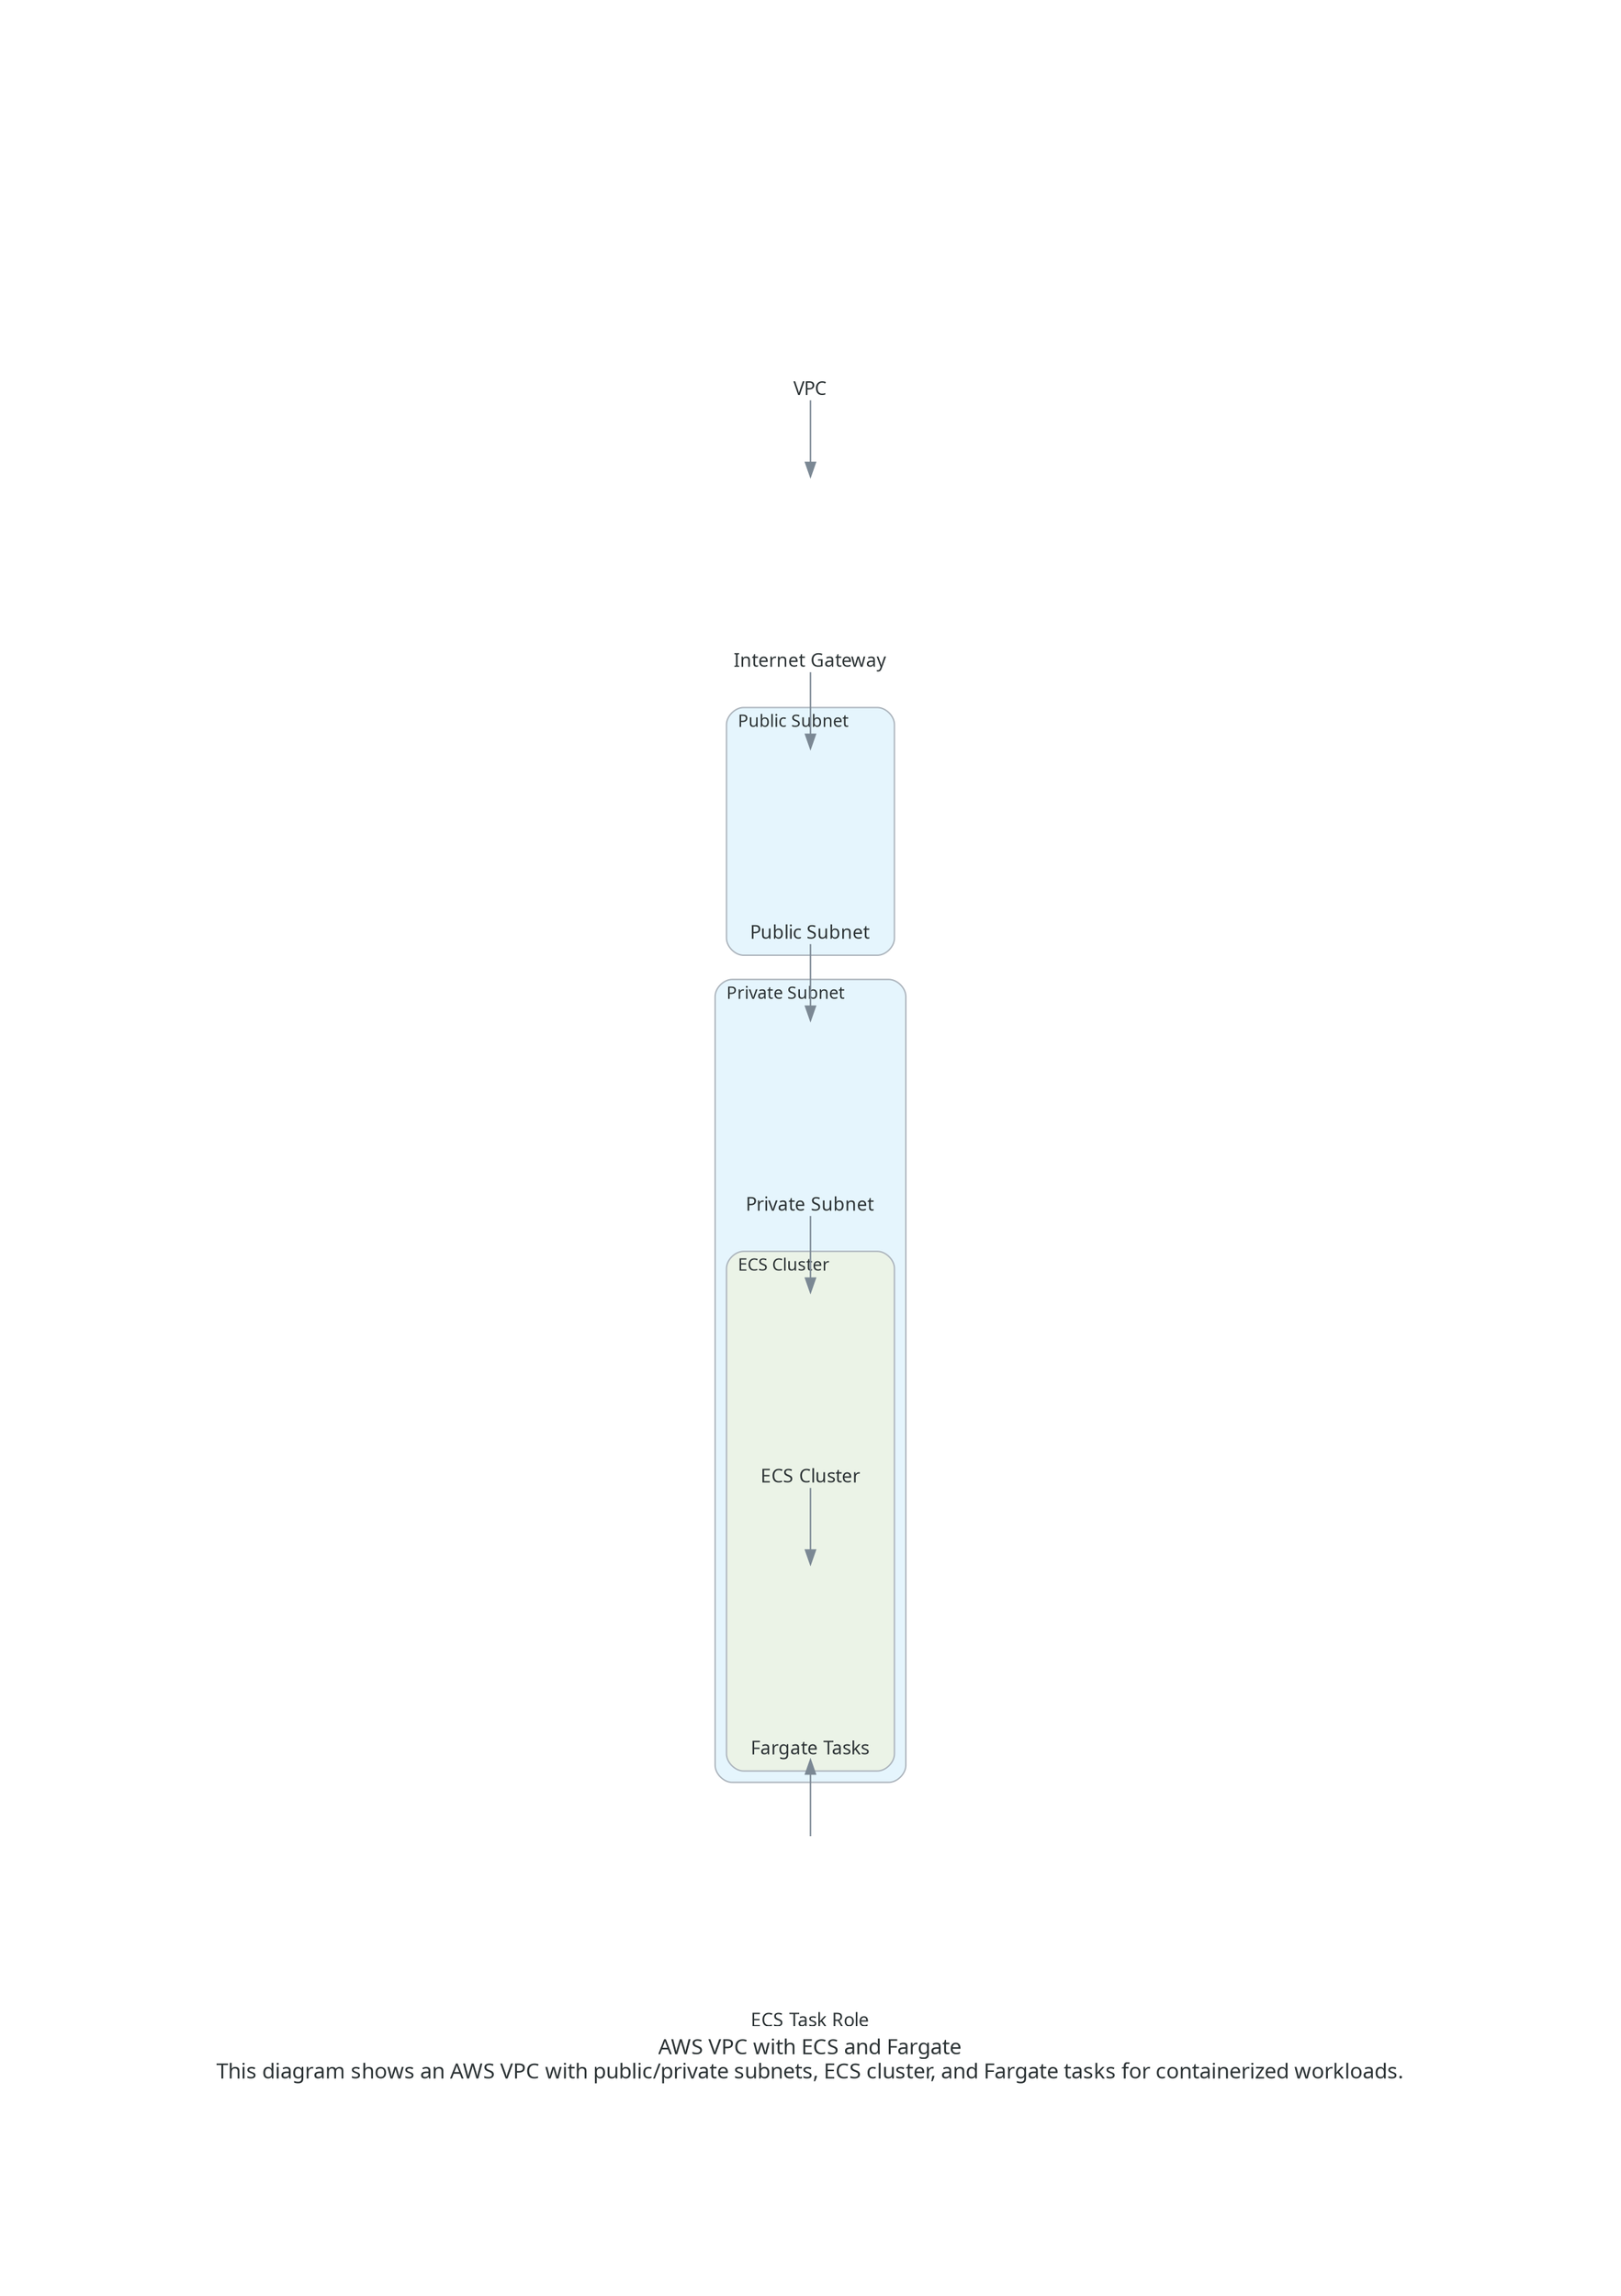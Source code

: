 digraph "AWS VPC with ECS and Fargate
This diagram shows an AWS VPC with public/private subnets, ECS cluster, and Fargate tasks for containerized \
workloads." {
	graph [bb="0,0,828.25,1321.1",
		fontcolor="#2D3436",
		fontname="Sans-Serif",
		fontsize=15,
		label="AWS VPC with ECS and Fargate
This diagram shows an AWS VPC with public/private subnets, ECS cluster, and Fargate tasks for containerized \
workloads.",
		lheight=0.44,
		lp="414.12,19.75",
		lwidth=11.28,
		nodesep=0.60,
		pad=2.0,
		rankdir=TB,
		ranksep=0.75,
		splines=ortho
	];
	node [fixedsize=true,
		fontcolor="#2D3436",
		fontname="Sans-Serif",
		fontsize=13,
		height=1.4,
		imagescale=true,
		label="\N",
		labelloc=b,
		shape=box,
		style=rounded,
		width=1.4
	];
	edge [color="#7B8894"];
	subgraph "cluster_Public Subnet" {
		graph [bb="356.12,794.7,472.12,968.25",
			bgcolor="#E5F5FD",
			fontname="Sans-Serif",
			fontsize=12,
			label="Public Subnet",
			labeljust=l,
			lheight=0.18,
			lp="401.62,957.87",
			lwidth=1.04,
			pencolor="#AEB6BE",
			rankdir=LR,
			shape=box,
			style=rounded
		];
		b85e0af556b145b1a88984f50e6ab102	[height=1.9,
			image="/Users/hamadkhawaja/Developer/diagram-ai/.venv/lib/python3.13/site-packages/resources/aws/network/public-subnet.png",
			label="Public Subnet",
			pos="414.12,871.1",
			shape=none];
	}
	subgraph "cluster_Private Subnet" {
		graph [bb="348.12,214.3,480.12,777.45",
			bgcolor="#E5F5FD",
			fontname="Sans-Serif",
			fontsize=12,
			label="Private Subnet",
			labeljust=l,
			lheight=0.18,
			lp="395.5,767.07",
			lwidth=1.09,
			pencolor="#AEB6BE",
			rankdir=LR,
			shape=box,
			style=rounded
		];
		subgraph "cluster_ECS Cluster" {
			graph [bb="356.12,222.3,472.12,586.65",
				bgcolor="#EBF3E7",
				fontname="Sans-Serif",
				fontsize=12,
				label="ECS Cluster",
				labeljust=l,
				lheight=0.18,
				lp="397.5,576.27",
				lwidth=0.93,
				pencolor="#AEB6BE",
				rankdir=LR,
				shape=box,
				style=rounded
			];
			bca8933cad83409da5228ecbb2bfd2dc	[height=1.9,
				image="/Users/hamadkhawaja/Developer/diagram-ai/.venv/lib/python3.13/site-packages/resources/aws/compute/elastic-container-service.png",
				label="ECS Cluster",
				pos="414.12,489.5",
				shape=none];
			"0b855446f56947dca75ff490ff155668"	[height=1.9,
				image="/Users/hamadkhawaja/Developer/diagram-ai/.venv/lib/python3.13/site-packages/resources/aws/compute/fargate.png",
				label="Fargate Tasks",
				pos="414.12,298.7",
				shape=none];
			bca8933cad83409da5228ecbb2bfd2dc -> "0b855446f56947dca75ff490ff155668"	[dir=forward,
				fontcolor="#2D3436",
				fontname="Sans-Serif",
				fontsize=13,
				pos="e,414.12,366.89 414.12,421.16 414.12,421.16 414.12,378.4 414.12,378.4"];
		}
		acb8b3c0ec104d3d82b0b43b2968d75f	[height=1.9,
			image="/Users/hamadkhawaja/Developer/diagram-ai/.venv/lib/python3.13/site-packages/resources/aws/network/private-subnet.png",
			label="Private Subnet",
			pos="414.12,680.3",
			shape=none];
		acb8b3c0ec104d3d82b0b43b2968d75f -> bca8933cad83409da5228ecbb2bfd2dc	[dir=forward,
			fontcolor="#2D3436",
			fontname="Sans-Serif",
			fontsize=13,
			pos="e,414.12,557.69 414.12,611.96 414.12,611.96 414.12,569.2 414.12,569.2"];
	}
	fc4c1ebd428a4c2498dbeb89afb80991	[height=1.9,
		image="/Users/hamadkhawaja/Developer/diagram-ai/.venv/lib/python3.13/site-packages/resources/aws/network/vpc.png",
		label=VPC,
		pos="414.12,1252.7",
		shape=none];
	d1a0e61066be4af1ad501d69ce740942	[height=1.9,
		image="/Users/hamadkhawaja/Developer/diagram-ai/.venv/lib/python3.13/site-packages/resources/aws/network/internet-gateway.png",
		label="Internet Gateway",
		pos="414.12,1061.9",
		shape=none];
	fc4c1ebd428a4c2498dbeb89afb80991 -> d1a0e61066be4af1ad501d69ce740942	[dir=forward,
		fontcolor="#2D3436",
		fontname="Sans-Serif",
		fontsize=13,
		pos="e,414.12,1130.1 414.12,1184.4 414.12,1184.4 414.12,1141.6 414.12,1141.6"];
	d1a0e61066be4af1ad501d69ce740942 -> b85e0af556b145b1a88984f50e6ab102	[dir=forward,
		fontcolor="#2D3436",
		fontname="Sans-Serif",
		fontsize=13,
		pos="e,414.12,939.29 414.12,993.56 414.12,993.56 414.12,950.8 414.12,950.8"];
	b85e0af556b145b1a88984f50e6ab102 -> acb8b3c0ec104d3d82b0b43b2968d75f	[dir=forward,
		fontcolor="#2D3436",
		fontname="Sans-Serif",
		fontsize=13,
		pos="e,414.12,748.49 414.12,802.76 414.12,802.76 414.12,760 414.12,760"];
	"1e55b9a9180e44b5ac11da0a42367c30"	[height=1.9,
		image="/Users/hamadkhawaja/Developer/diagram-ai/.venv/lib/python3.13/site-packages/resources/aws/security/identity-and-access-management-iam-role.png",
		label="ECS Task Role",
		pos="414.12,107.9",
		shape=none];
	"0b855446f56947dca75ff490ff155668" -> "1e55b9a9180e44b5ac11da0a42367c30"	[dir=back,
		fontcolor="#2D3436",
		fontname="Sans-Serif",
		fontsize=13,
		pos="s,414.12,230.36 414.12,218.84 414.12,218.84 414.12,176.09 414.12,176.09"];
}

